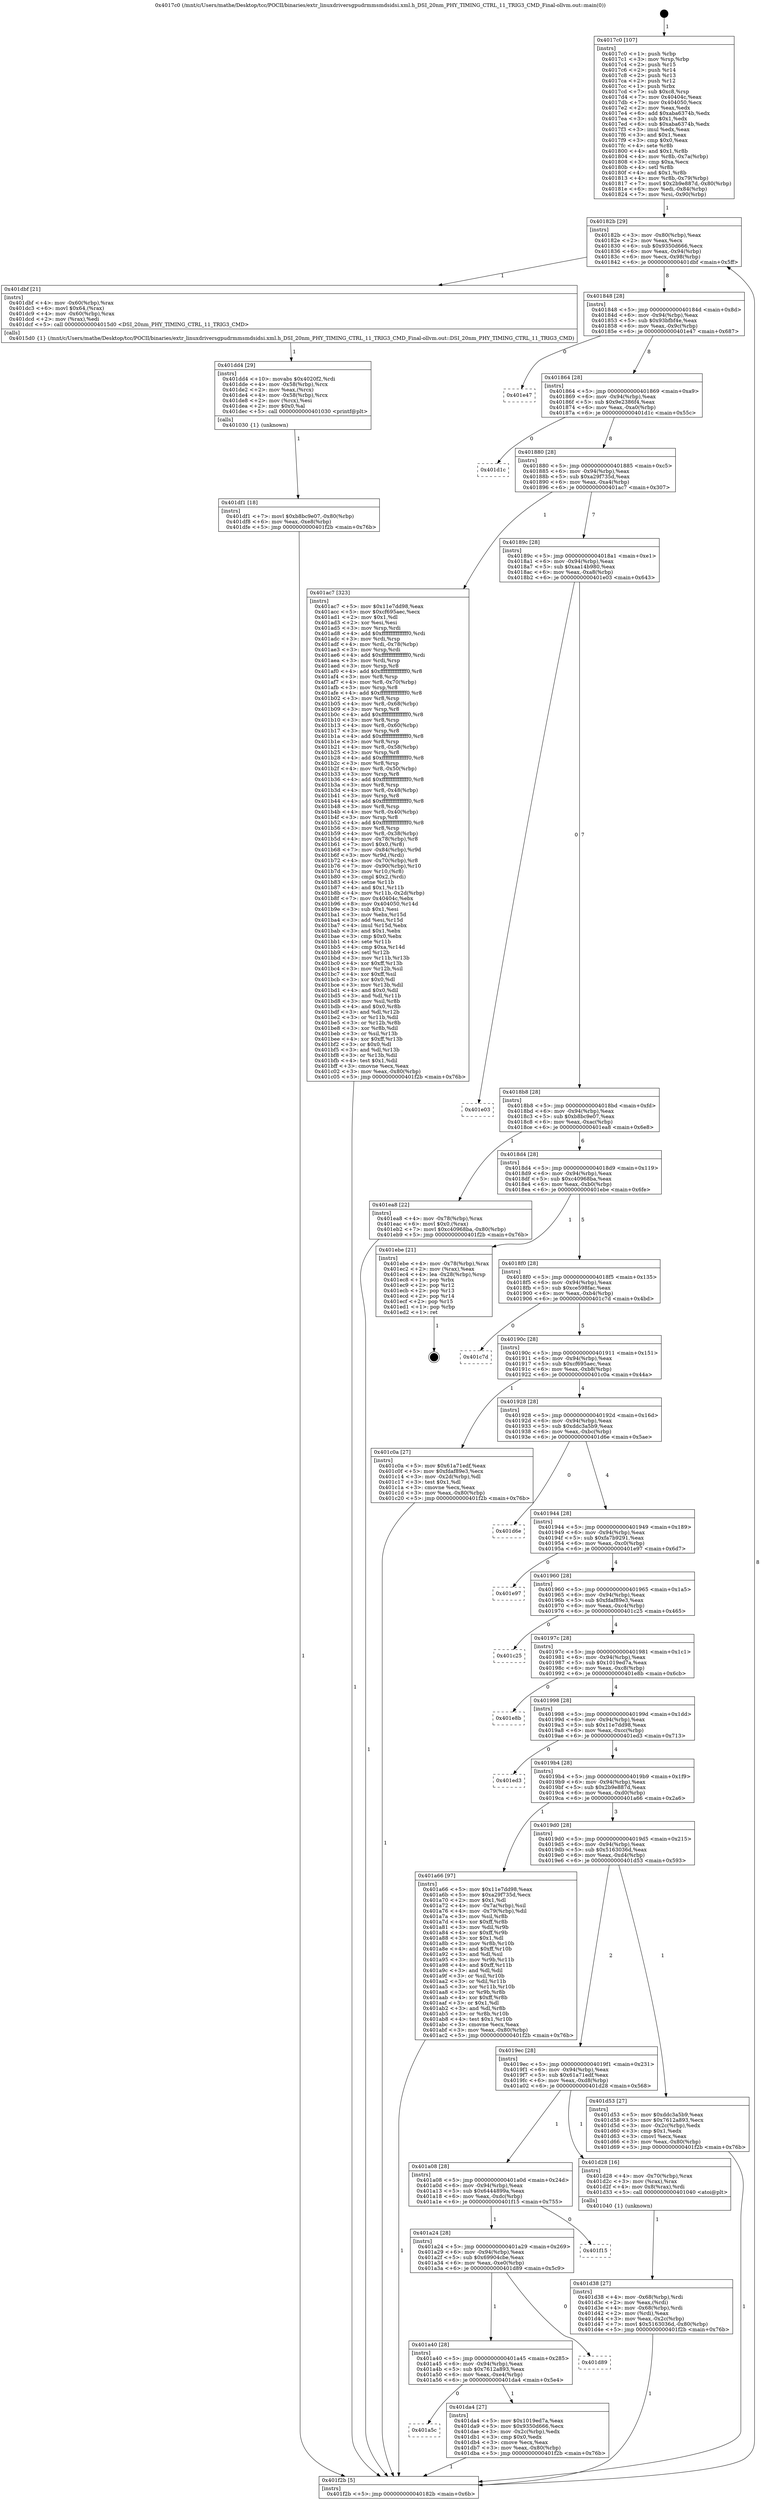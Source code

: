 digraph "0x4017c0" {
  label = "0x4017c0 (/mnt/c/Users/mathe/Desktop/tcc/POCII/binaries/extr_linuxdriversgpudrmmsmdsidsi.xml.h_DSI_20nm_PHY_TIMING_CTRL_11_TRIG3_CMD_Final-ollvm.out::main(0))"
  labelloc = "t"
  node[shape=record]

  Entry [label="",width=0.3,height=0.3,shape=circle,fillcolor=black,style=filled]
  "0x40182b" [label="{
     0x40182b [29]\l
     | [instrs]\l
     &nbsp;&nbsp;0x40182b \<+3\>: mov -0x80(%rbp),%eax\l
     &nbsp;&nbsp;0x40182e \<+2\>: mov %eax,%ecx\l
     &nbsp;&nbsp;0x401830 \<+6\>: sub $0x9350d666,%ecx\l
     &nbsp;&nbsp;0x401836 \<+6\>: mov %eax,-0x94(%rbp)\l
     &nbsp;&nbsp;0x40183c \<+6\>: mov %ecx,-0x98(%rbp)\l
     &nbsp;&nbsp;0x401842 \<+6\>: je 0000000000401dbf \<main+0x5ff\>\l
  }"]
  "0x401dbf" [label="{
     0x401dbf [21]\l
     | [instrs]\l
     &nbsp;&nbsp;0x401dbf \<+4\>: mov -0x60(%rbp),%rax\l
     &nbsp;&nbsp;0x401dc3 \<+6\>: movl $0x64,(%rax)\l
     &nbsp;&nbsp;0x401dc9 \<+4\>: mov -0x60(%rbp),%rax\l
     &nbsp;&nbsp;0x401dcd \<+2\>: mov (%rax),%edi\l
     &nbsp;&nbsp;0x401dcf \<+5\>: call 00000000004015d0 \<DSI_20nm_PHY_TIMING_CTRL_11_TRIG3_CMD\>\l
     | [calls]\l
     &nbsp;&nbsp;0x4015d0 \{1\} (/mnt/c/Users/mathe/Desktop/tcc/POCII/binaries/extr_linuxdriversgpudrmmsmdsidsi.xml.h_DSI_20nm_PHY_TIMING_CTRL_11_TRIG3_CMD_Final-ollvm.out::DSI_20nm_PHY_TIMING_CTRL_11_TRIG3_CMD)\l
  }"]
  "0x401848" [label="{
     0x401848 [28]\l
     | [instrs]\l
     &nbsp;&nbsp;0x401848 \<+5\>: jmp 000000000040184d \<main+0x8d\>\l
     &nbsp;&nbsp;0x40184d \<+6\>: mov -0x94(%rbp),%eax\l
     &nbsp;&nbsp;0x401853 \<+5\>: sub $0x93bfbf4e,%eax\l
     &nbsp;&nbsp;0x401858 \<+6\>: mov %eax,-0x9c(%rbp)\l
     &nbsp;&nbsp;0x40185e \<+6\>: je 0000000000401e47 \<main+0x687\>\l
  }"]
  Exit [label="",width=0.3,height=0.3,shape=circle,fillcolor=black,style=filled,peripheries=2]
  "0x401e47" [label="{
     0x401e47\l
  }", style=dashed]
  "0x401864" [label="{
     0x401864 [28]\l
     | [instrs]\l
     &nbsp;&nbsp;0x401864 \<+5\>: jmp 0000000000401869 \<main+0xa9\>\l
     &nbsp;&nbsp;0x401869 \<+6\>: mov -0x94(%rbp),%eax\l
     &nbsp;&nbsp;0x40186f \<+5\>: sub $0x9e2386f4,%eax\l
     &nbsp;&nbsp;0x401874 \<+6\>: mov %eax,-0xa0(%rbp)\l
     &nbsp;&nbsp;0x40187a \<+6\>: je 0000000000401d1c \<main+0x55c\>\l
  }"]
  "0x401df1" [label="{
     0x401df1 [18]\l
     | [instrs]\l
     &nbsp;&nbsp;0x401df1 \<+7\>: movl $0xb8bc9e07,-0x80(%rbp)\l
     &nbsp;&nbsp;0x401df8 \<+6\>: mov %eax,-0xe8(%rbp)\l
     &nbsp;&nbsp;0x401dfe \<+5\>: jmp 0000000000401f2b \<main+0x76b\>\l
  }"]
  "0x401d1c" [label="{
     0x401d1c\l
  }", style=dashed]
  "0x401880" [label="{
     0x401880 [28]\l
     | [instrs]\l
     &nbsp;&nbsp;0x401880 \<+5\>: jmp 0000000000401885 \<main+0xc5\>\l
     &nbsp;&nbsp;0x401885 \<+6\>: mov -0x94(%rbp),%eax\l
     &nbsp;&nbsp;0x40188b \<+5\>: sub $0xa29f735d,%eax\l
     &nbsp;&nbsp;0x401890 \<+6\>: mov %eax,-0xa4(%rbp)\l
     &nbsp;&nbsp;0x401896 \<+6\>: je 0000000000401ac7 \<main+0x307\>\l
  }"]
  "0x401dd4" [label="{
     0x401dd4 [29]\l
     | [instrs]\l
     &nbsp;&nbsp;0x401dd4 \<+10\>: movabs $0x4020f2,%rdi\l
     &nbsp;&nbsp;0x401dde \<+4\>: mov -0x58(%rbp),%rcx\l
     &nbsp;&nbsp;0x401de2 \<+2\>: mov %eax,(%rcx)\l
     &nbsp;&nbsp;0x401de4 \<+4\>: mov -0x58(%rbp),%rcx\l
     &nbsp;&nbsp;0x401de8 \<+2\>: mov (%rcx),%esi\l
     &nbsp;&nbsp;0x401dea \<+2\>: mov $0x0,%al\l
     &nbsp;&nbsp;0x401dec \<+5\>: call 0000000000401030 \<printf@plt\>\l
     | [calls]\l
     &nbsp;&nbsp;0x401030 \{1\} (unknown)\l
  }"]
  "0x401ac7" [label="{
     0x401ac7 [323]\l
     | [instrs]\l
     &nbsp;&nbsp;0x401ac7 \<+5\>: mov $0x11e7dd98,%eax\l
     &nbsp;&nbsp;0x401acc \<+5\>: mov $0xcf695aec,%ecx\l
     &nbsp;&nbsp;0x401ad1 \<+2\>: mov $0x1,%dl\l
     &nbsp;&nbsp;0x401ad3 \<+2\>: xor %esi,%esi\l
     &nbsp;&nbsp;0x401ad5 \<+3\>: mov %rsp,%rdi\l
     &nbsp;&nbsp;0x401ad8 \<+4\>: add $0xfffffffffffffff0,%rdi\l
     &nbsp;&nbsp;0x401adc \<+3\>: mov %rdi,%rsp\l
     &nbsp;&nbsp;0x401adf \<+4\>: mov %rdi,-0x78(%rbp)\l
     &nbsp;&nbsp;0x401ae3 \<+3\>: mov %rsp,%rdi\l
     &nbsp;&nbsp;0x401ae6 \<+4\>: add $0xfffffffffffffff0,%rdi\l
     &nbsp;&nbsp;0x401aea \<+3\>: mov %rdi,%rsp\l
     &nbsp;&nbsp;0x401aed \<+3\>: mov %rsp,%r8\l
     &nbsp;&nbsp;0x401af0 \<+4\>: add $0xfffffffffffffff0,%r8\l
     &nbsp;&nbsp;0x401af4 \<+3\>: mov %r8,%rsp\l
     &nbsp;&nbsp;0x401af7 \<+4\>: mov %r8,-0x70(%rbp)\l
     &nbsp;&nbsp;0x401afb \<+3\>: mov %rsp,%r8\l
     &nbsp;&nbsp;0x401afe \<+4\>: add $0xfffffffffffffff0,%r8\l
     &nbsp;&nbsp;0x401b02 \<+3\>: mov %r8,%rsp\l
     &nbsp;&nbsp;0x401b05 \<+4\>: mov %r8,-0x68(%rbp)\l
     &nbsp;&nbsp;0x401b09 \<+3\>: mov %rsp,%r8\l
     &nbsp;&nbsp;0x401b0c \<+4\>: add $0xfffffffffffffff0,%r8\l
     &nbsp;&nbsp;0x401b10 \<+3\>: mov %r8,%rsp\l
     &nbsp;&nbsp;0x401b13 \<+4\>: mov %r8,-0x60(%rbp)\l
     &nbsp;&nbsp;0x401b17 \<+3\>: mov %rsp,%r8\l
     &nbsp;&nbsp;0x401b1a \<+4\>: add $0xfffffffffffffff0,%r8\l
     &nbsp;&nbsp;0x401b1e \<+3\>: mov %r8,%rsp\l
     &nbsp;&nbsp;0x401b21 \<+4\>: mov %r8,-0x58(%rbp)\l
     &nbsp;&nbsp;0x401b25 \<+3\>: mov %rsp,%r8\l
     &nbsp;&nbsp;0x401b28 \<+4\>: add $0xfffffffffffffff0,%r8\l
     &nbsp;&nbsp;0x401b2c \<+3\>: mov %r8,%rsp\l
     &nbsp;&nbsp;0x401b2f \<+4\>: mov %r8,-0x50(%rbp)\l
     &nbsp;&nbsp;0x401b33 \<+3\>: mov %rsp,%r8\l
     &nbsp;&nbsp;0x401b36 \<+4\>: add $0xfffffffffffffff0,%r8\l
     &nbsp;&nbsp;0x401b3a \<+3\>: mov %r8,%rsp\l
     &nbsp;&nbsp;0x401b3d \<+4\>: mov %r8,-0x48(%rbp)\l
     &nbsp;&nbsp;0x401b41 \<+3\>: mov %rsp,%r8\l
     &nbsp;&nbsp;0x401b44 \<+4\>: add $0xfffffffffffffff0,%r8\l
     &nbsp;&nbsp;0x401b48 \<+3\>: mov %r8,%rsp\l
     &nbsp;&nbsp;0x401b4b \<+4\>: mov %r8,-0x40(%rbp)\l
     &nbsp;&nbsp;0x401b4f \<+3\>: mov %rsp,%r8\l
     &nbsp;&nbsp;0x401b52 \<+4\>: add $0xfffffffffffffff0,%r8\l
     &nbsp;&nbsp;0x401b56 \<+3\>: mov %r8,%rsp\l
     &nbsp;&nbsp;0x401b59 \<+4\>: mov %r8,-0x38(%rbp)\l
     &nbsp;&nbsp;0x401b5d \<+4\>: mov -0x78(%rbp),%r8\l
     &nbsp;&nbsp;0x401b61 \<+7\>: movl $0x0,(%r8)\l
     &nbsp;&nbsp;0x401b68 \<+7\>: mov -0x84(%rbp),%r9d\l
     &nbsp;&nbsp;0x401b6f \<+3\>: mov %r9d,(%rdi)\l
     &nbsp;&nbsp;0x401b72 \<+4\>: mov -0x70(%rbp),%r8\l
     &nbsp;&nbsp;0x401b76 \<+7\>: mov -0x90(%rbp),%r10\l
     &nbsp;&nbsp;0x401b7d \<+3\>: mov %r10,(%r8)\l
     &nbsp;&nbsp;0x401b80 \<+3\>: cmpl $0x2,(%rdi)\l
     &nbsp;&nbsp;0x401b83 \<+4\>: setne %r11b\l
     &nbsp;&nbsp;0x401b87 \<+4\>: and $0x1,%r11b\l
     &nbsp;&nbsp;0x401b8b \<+4\>: mov %r11b,-0x2d(%rbp)\l
     &nbsp;&nbsp;0x401b8f \<+7\>: mov 0x40404c,%ebx\l
     &nbsp;&nbsp;0x401b96 \<+8\>: mov 0x404050,%r14d\l
     &nbsp;&nbsp;0x401b9e \<+3\>: sub $0x1,%esi\l
     &nbsp;&nbsp;0x401ba1 \<+3\>: mov %ebx,%r15d\l
     &nbsp;&nbsp;0x401ba4 \<+3\>: add %esi,%r15d\l
     &nbsp;&nbsp;0x401ba7 \<+4\>: imul %r15d,%ebx\l
     &nbsp;&nbsp;0x401bab \<+3\>: and $0x1,%ebx\l
     &nbsp;&nbsp;0x401bae \<+3\>: cmp $0x0,%ebx\l
     &nbsp;&nbsp;0x401bb1 \<+4\>: sete %r11b\l
     &nbsp;&nbsp;0x401bb5 \<+4\>: cmp $0xa,%r14d\l
     &nbsp;&nbsp;0x401bb9 \<+4\>: setl %r12b\l
     &nbsp;&nbsp;0x401bbd \<+3\>: mov %r11b,%r13b\l
     &nbsp;&nbsp;0x401bc0 \<+4\>: xor $0xff,%r13b\l
     &nbsp;&nbsp;0x401bc4 \<+3\>: mov %r12b,%sil\l
     &nbsp;&nbsp;0x401bc7 \<+4\>: xor $0xff,%sil\l
     &nbsp;&nbsp;0x401bcb \<+3\>: xor $0x0,%dl\l
     &nbsp;&nbsp;0x401bce \<+3\>: mov %r13b,%dil\l
     &nbsp;&nbsp;0x401bd1 \<+4\>: and $0x0,%dil\l
     &nbsp;&nbsp;0x401bd5 \<+3\>: and %dl,%r11b\l
     &nbsp;&nbsp;0x401bd8 \<+3\>: mov %sil,%r8b\l
     &nbsp;&nbsp;0x401bdb \<+4\>: and $0x0,%r8b\l
     &nbsp;&nbsp;0x401bdf \<+3\>: and %dl,%r12b\l
     &nbsp;&nbsp;0x401be2 \<+3\>: or %r11b,%dil\l
     &nbsp;&nbsp;0x401be5 \<+3\>: or %r12b,%r8b\l
     &nbsp;&nbsp;0x401be8 \<+3\>: xor %r8b,%dil\l
     &nbsp;&nbsp;0x401beb \<+3\>: or %sil,%r13b\l
     &nbsp;&nbsp;0x401bee \<+4\>: xor $0xff,%r13b\l
     &nbsp;&nbsp;0x401bf2 \<+3\>: or $0x0,%dl\l
     &nbsp;&nbsp;0x401bf5 \<+3\>: and %dl,%r13b\l
     &nbsp;&nbsp;0x401bf8 \<+3\>: or %r13b,%dil\l
     &nbsp;&nbsp;0x401bfb \<+4\>: test $0x1,%dil\l
     &nbsp;&nbsp;0x401bff \<+3\>: cmovne %ecx,%eax\l
     &nbsp;&nbsp;0x401c02 \<+3\>: mov %eax,-0x80(%rbp)\l
     &nbsp;&nbsp;0x401c05 \<+5\>: jmp 0000000000401f2b \<main+0x76b\>\l
  }"]
  "0x40189c" [label="{
     0x40189c [28]\l
     | [instrs]\l
     &nbsp;&nbsp;0x40189c \<+5\>: jmp 00000000004018a1 \<main+0xe1\>\l
     &nbsp;&nbsp;0x4018a1 \<+6\>: mov -0x94(%rbp),%eax\l
     &nbsp;&nbsp;0x4018a7 \<+5\>: sub $0xaa14b980,%eax\l
     &nbsp;&nbsp;0x4018ac \<+6\>: mov %eax,-0xa8(%rbp)\l
     &nbsp;&nbsp;0x4018b2 \<+6\>: je 0000000000401e03 \<main+0x643\>\l
  }"]
  "0x401a5c" [label="{
     0x401a5c\l
  }", style=dashed]
  "0x401e03" [label="{
     0x401e03\l
  }", style=dashed]
  "0x4018b8" [label="{
     0x4018b8 [28]\l
     | [instrs]\l
     &nbsp;&nbsp;0x4018b8 \<+5\>: jmp 00000000004018bd \<main+0xfd\>\l
     &nbsp;&nbsp;0x4018bd \<+6\>: mov -0x94(%rbp),%eax\l
     &nbsp;&nbsp;0x4018c3 \<+5\>: sub $0xb8bc9e07,%eax\l
     &nbsp;&nbsp;0x4018c8 \<+6\>: mov %eax,-0xac(%rbp)\l
     &nbsp;&nbsp;0x4018ce \<+6\>: je 0000000000401ea8 \<main+0x6e8\>\l
  }"]
  "0x401da4" [label="{
     0x401da4 [27]\l
     | [instrs]\l
     &nbsp;&nbsp;0x401da4 \<+5\>: mov $0x1019ed7a,%eax\l
     &nbsp;&nbsp;0x401da9 \<+5\>: mov $0x9350d666,%ecx\l
     &nbsp;&nbsp;0x401dae \<+3\>: mov -0x2c(%rbp),%edx\l
     &nbsp;&nbsp;0x401db1 \<+3\>: cmp $0x0,%edx\l
     &nbsp;&nbsp;0x401db4 \<+3\>: cmove %ecx,%eax\l
     &nbsp;&nbsp;0x401db7 \<+3\>: mov %eax,-0x80(%rbp)\l
     &nbsp;&nbsp;0x401dba \<+5\>: jmp 0000000000401f2b \<main+0x76b\>\l
  }"]
  "0x401ea8" [label="{
     0x401ea8 [22]\l
     | [instrs]\l
     &nbsp;&nbsp;0x401ea8 \<+4\>: mov -0x78(%rbp),%rax\l
     &nbsp;&nbsp;0x401eac \<+6\>: movl $0x0,(%rax)\l
     &nbsp;&nbsp;0x401eb2 \<+7\>: movl $0xc40968ba,-0x80(%rbp)\l
     &nbsp;&nbsp;0x401eb9 \<+5\>: jmp 0000000000401f2b \<main+0x76b\>\l
  }"]
  "0x4018d4" [label="{
     0x4018d4 [28]\l
     | [instrs]\l
     &nbsp;&nbsp;0x4018d4 \<+5\>: jmp 00000000004018d9 \<main+0x119\>\l
     &nbsp;&nbsp;0x4018d9 \<+6\>: mov -0x94(%rbp),%eax\l
     &nbsp;&nbsp;0x4018df \<+5\>: sub $0xc40968ba,%eax\l
     &nbsp;&nbsp;0x4018e4 \<+6\>: mov %eax,-0xb0(%rbp)\l
     &nbsp;&nbsp;0x4018ea \<+6\>: je 0000000000401ebe \<main+0x6fe\>\l
  }"]
  "0x401a40" [label="{
     0x401a40 [28]\l
     | [instrs]\l
     &nbsp;&nbsp;0x401a40 \<+5\>: jmp 0000000000401a45 \<main+0x285\>\l
     &nbsp;&nbsp;0x401a45 \<+6\>: mov -0x94(%rbp),%eax\l
     &nbsp;&nbsp;0x401a4b \<+5\>: sub $0x7612a893,%eax\l
     &nbsp;&nbsp;0x401a50 \<+6\>: mov %eax,-0xe4(%rbp)\l
     &nbsp;&nbsp;0x401a56 \<+6\>: je 0000000000401da4 \<main+0x5e4\>\l
  }"]
  "0x401ebe" [label="{
     0x401ebe [21]\l
     | [instrs]\l
     &nbsp;&nbsp;0x401ebe \<+4\>: mov -0x78(%rbp),%rax\l
     &nbsp;&nbsp;0x401ec2 \<+2\>: mov (%rax),%eax\l
     &nbsp;&nbsp;0x401ec4 \<+4\>: lea -0x28(%rbp),%rsp\l
     &nbsp;&nbsp;0x401ec8 \<+1\>: pop %rbx\l
     &nbsp;&nbsp;0x401ec9 \<+2\>: pop %r12\l
     &nbsp;&nbsp;0x401ecb \<+2\>: pop %r13\l
     &nbsp;&nbsp;0x401ecd \<+2\>: pop %r14\l
     &nbsp;&nbsp;0x401ecf \<+2\>: pop %r15\l
     &nbsp;&nbsp;0x401ed1 \<+1\>: pop %rbp\l
     &nbsp;&nbsp;0x401ed2 \<+1\>: ret\l
  }"]
  "0x4018f0" [label="{
     0x4018f0 [28]\l
     | [instrs]\l
     &nbsp;&nbsp;0x4018f0 \<+5\>: jmp 00000000004018f5 \<main+0x135\>\l
     &nbsp;&nbsp;0x4018f5 \<+6\>: mov -0x94(%rbp),%eax\l
     &nbsp;&nbsp;0x4018fb \<+5\>: sub $0xce598fac,%eax\l
     &nbsp;&nbsp;0x401900 \<+6\>: mov %eax,-0xb4(%rbp)\l
     &nbsp;&nbsp;0x401906 \<+6\>: je 0000000000401c7d \<main+0x4bd\>\l
  }"]
  "0x401d89" [label="{
     0x401d89\l
  }", style=dashed]
  "0x401c7d" [label="{
     0x401c7d\l
  }", style=dashed]
  "0x40190c" [label="{
     0x40190c [28]\l
     | [instrs]\l
     &nbsp;&nbsp;0x40190c \<+5\>: jmp 0000000000401911 \<main+0x151\>\l
     &nbsp;&nbsp;0x401911 \<+6\>: mov -0x94(%rbp),%eax\l
     &nbsp;&nbsp;0x401917 \<+5\>: sub $0xcf695aec,%eax\l
     &nbsp;&nbsp;0x40191c \<+6\>: mov %eax,-0xb8(%rbp)\l
     &nbsp;&nbsp;0x401922 \<+6\>: je 0000000000401c0a \<main+0x44a\>\l
  }"]
  "0x401a24" [label="{
     0x401a24 [28]\l
     | [instrs]\l
     &nbsp;&nbsp;0x401a24 \<+5\>: jmp 0000000000401a29 \<main+0x269\>\l
     &nbsp;&nbsp;0x401a29 \<+6\>: mov -0x94(%rbp),%eax\l
     &nbsp;&nbsp;0x401a2f \<+5\>: sub $0x69904cbe,%eax\l
     &nbsp;&nbsp;0x401a34 \<+6\>: mov %eax,-0xe0(%rbp)\l
     &nbsp;&nbsp;0x401a3a \<+6\>: je 0000000000401d89 \<main+0x5c9\>\l
  }"]
  "0x401c0a" [label="{
     0x401c0a [27]\l
     | [instrs]\l
     &nbsp;&nbsp;0x401c0a \<+5\>: mov $0x61a71edf,%eax\l
     &nbsp;&nbsp;0x401c0f \<+5\>: mov $0xfdaf89e3,%ecx\l
     &nbsp;&nbsp;0x401c14 \<+3\>: mov -0x2d(%rbp),%dl\l
     &nbsp;&nbsp;0x401c17 \<+3\>: test $0x1,%dl\l
     &nbsp;&nbsp;0x401c1a \<+3\>: cmovne %ecx,%eax\l
     &nbsp;&nbsp;0x401c1d \<+3\>: mov %eax,-0x80(%rbp)\l
     &nbsp;&nbsp;0x401c20 \<+5\>: jmp 0000000000401f2b \<main+0x76b\>\l
  }"]
  "0x401928" [label="{
     0x401928 [28]\l
     | [instrs]\l
     &nbsp;&nbsp;0x401928 \<+5\>: jmp 000000000040192d \<main+0x16d\>\l
     &nbsp;&nbsp;0x40192d \<+6\>: mov -0x94(%rbp),%eax\l
     &nbsp;&nbsp;0x401933 \<+5\>: sub $0xddc3a5b9,%eax\l
     &nbsp;&nbsp;0x401938 \<+6\>: mov %eax,-0xbc(%rbp)\l
     &nbsp;&nbsp;0x40193e \<+6\>: je 0000000000401d6e \<main+0x5ae\>\l
  }"]
  "0x401f15" [label="{
     0x401f15\l
  }", style=dashed]
  "0x401d6e" [label="{
     0x401d6e\l
  }", style=dashed]
  "0x401944" [label="{
     0x401944 [28]\l
     | [instrs]\l
     &nbsp;&nbsp;0x401944 \<+5\>: jmp 0000000000401949 \<main+0x189\>\l
     &nbsp;&nbsp;0x401949 \<+6\>: mov -0x94(%rbp),%eax\l
     &nbsp;&nbsp;0x40194f \<+5\>: sub $0xfa7b9291,%eax\l
     &nbsp;&nbsp;0x401954 \<+6\>: mov %eax,-0xc0(%rbp)\l
     &nbsp;&nbsp;0x40195a \<+6\>: je 0000000000401e97 \<main+0x6d7\>\l
  }"]
  "0x401d38" [label="{
     0x401d38 [27]\l
     | [instrs]\l
     &nbsp;&nbsp;0x401d38 \<+4\>: mov -0x68(%rbp),%rdi\l
     &nbsp;&nbsp;0x401d3c \<+2\>: mov %eax,(%rdi)\l
     &nbsp;&nbsp;0x401d3e \<+4\>: mov -0x68(%rbp),%rdi\l
     &nbsp;&nbsp;0x401d42 \<+2\>: mov (%rdi),%eax\l
     &nbsp;&nbsp;0x401d44 \<+3\>: mov %eax,-0x2c(%rbp)\l
     &nbsp;&nbsp;0x401d47 \<+7\>: movl $0x5163036d,-0x80(%rbp)\l
     &nbsp;&nbsp;0x401d4e \<+5\>: jmp 0000000000401f2b \<main+0x76b\>\l
  }"]
  "0x401e97" [label="{
     0x401e97\l
  }", style=dashed]
  "0x401960" [label="{
     0x401960 [28]\l
     | [instrs]\l
     &nbsp;&nbsp;0x401960 \<+5\>: jmp 0000000000401965 \<main+0x1a5\>\l
     &nbsp;&nbsp;0x401965 \<+6\>: mov -0x94(%rbp),%eax\l
     &nbsp;&nbsp;0x40196b \<+5\>: sub $0xfdaf89e3,%eax\l
     &nbsp;&nbsp;0x401970 \<+6\>: mov %eax,-0xc4(%rbp)\l
     &nbsp;&nbsp;0x401976 \<+6\>: je 0000000000401c25 \<main+0x465\>\l
  }"]
  "0x401a08" [label="{
     0x401a08 [28]\l
     | [instrs]\l
     &nbsp;&nbsp;0x401a08 \<+5\>: jmp 0000000000401a0d \<main+0x24d\>\l
     &nbsp;&nbsp;0x401a0d \<+6\>: mov -0x94(%rbp),%eax\l
     &nbsp;&nbsp;0x401a13 \<+5\>: sub $0x6444899a,%eax\l
     &nbsp;&nbsp;0x401a18 \<+6\>: mov %eax,-0xdc(%rbp)\l
     &nbsp;&nbsp;0x401a1e \<+6\>: je 0000000000401f15 \<main+0x755\>\l
  }"]
  "0x401c25" [label="{
     0x401c25\l
  }", style=dashed]
  "0x40197c" [label="{
     0x40197c [28]\l
     | [instrs]\l
     &nbsp;&nbsp;0x40197c \<+5\>: jmp 0000000000401981 \<main+0x1c1\>\l
     &nbsp;&nbsp;0x401981 \<+6\>: mov -0x94(%rbp),%eax\l
     &nbsp;&nbsp;0x401987 \<+5\>: sub $0x1019ed7a,%eax\l
     &nbsp;&nbsp;0x40198c \<+6\>: mov %eax,-0xc8(%rbp)\l
     &nbsp;&nbsp;0x401992 \<+6\>: je 0000000000401e8b \<main+0x6cb\>\l
  }"]
  "0x401d28" [label="{
     0x401d28 [16]\l
     | [instrs]\l
     &nbsp;&nbsp;0x401d28 \<+4\>: mov -0x70(%rbp),%rax\l
     &nbsp;&nbsp;0x401d2c \<+3\>: mov (%rax),%rax\l
     &nbsp;&nbsp;0x401d2f \<+4\>: mov 0x8(%rax),%rdi\l
     &nbsp;&nbsp;0x401d33 \<+5\>: call 0000000000401040 \<atoi@plt\>\l
     | [calls]\l
     &nbsp;&nbsp;0x401040 \{1\} (unknown)\l
  }"]
  "0x401e8b" [label="{
     0x401e8b\l
  }", style=dashed]
  "0x401998" [label="{
     0x401998 [28]\l
     | [instrs]\l
     &nbsp;&nbsp;0x401998 \<+5\>: jmp 000000000040199d \<main+0x1dd\>\l
     &nbsp;&nbsp;0x40199d \<+6\>: mov -0x94(%rbp),%eax\l
     &nbsp;&nbsp;0x4019a3 \<+5\>: sub $0x11e7dd98,%eax\l
     &nbsp;&nbsp;0x4019a8 \<+6\>: mov %eax,-0xcc(%rbp)\l
     &nbsp;&nbsp;0x4019ae \<+6\>: je 0000000000401ed3 \<main+0x713\>\l
  }"]
  "0x4019ec" [label="{
     0x4019ec [28]\l
     | [instrs]\l
     &nbsp;&nbsp;0x4019ec \<+5\>: jmp 00000000004019f1 \<main+0x231\>\l
     &nbsp;&nbsp;0x4019f1 \<+6\>: mov -0x94(%rbp),%eax\l
     &nbsp;&nbsp;0x4019f7 \<+5\>: sub $0x61a71edf,%eax\l
     &nbsp;&nbsp;0x4019fc \<+6\>: mov %eax,-0xd8(%rbp)\l
     &nbsp;&nbsp;0x401a02 \<+6\>: je 0000000000401d28 \<main+0x568\>\l
  }"]
  "0x401ed3" [label="{
     0x401ed3\l
  }", style=dashed]
  "0x4019b4" [label="{
     0x4019b4 [28]\l
     | [instrs]\l
     &nbsp;&nbsp;0x4019b4 \<+5\>: jmp 00000000004019b9 \<main+0x1f9\>\l
     &nbsp;&nbsp;0x4019b9 \<+6\>: mov -0x94(%rbp),%eax\l
     &nbsp;&nbsp;0x4019bf \<+5\>: sub $0x2b9e887d,%eax\l
     &nbsp;&nbsp;0x4019c4 \<+6\>: mov %eax,-0xd0(%rbp)\l
     &nbsp;&nbsp;0x4019ca \<+6\>: je 0000000000401a66 \<main+0x2a6\>\l
  }"]
  "0x401d53" [label="{
     0x401d53 [27]\l
     | [instrs]\l
     &nbsp;&nbsp;0x401d53 \<+5\>: mov $0xddc3a5b9,%eax\l
     &nbsp;&nbsp;0x401d58 \<+5\>: mov $0x7612a893,%ecx\l
     &nbsp;&nbsp;0x401d5d \<+3\>: mov -0x2c(%rbp),%edx\l
     &nbsp;&nbsp;0x401d60 \<+3\>: cmp $0x1,%edx\l
     &nbsp;&nbsp;0x401d63 \<+3\>: cmovl %ecx,%eax\l
     &nbsp;&nbsp;0x401d66 \<+3\>: mov %eax,-0x80(%rbp)\l
     &nbsp;&nbsp;0x401d69 \<+5\>: jmp 0000000000401f2b \<main+0x76b\>\l
  }"]
  "0x401a66" [label="{
     0x401a66 [97]\l
     | [instrs]\l
     &nbsp;&nbsp;0x401a66 \<+5\>: mov $0x11e7dd98,%eax\l
     &nbsp;&nbsp;0x401a6b \<+5\>: mov $0xa29f735d,%ecx\l
     &nbsp;&nbsp;0x401a70 \<+2\>: mov $0x1,%dl\l
     &nbsp;&nbsp;0x401a72 \<+4\>: mov -0x7a(%rbp),%sil\l
     &nbsp;&nbsp;0x401a76 \<+4\>: mov -0x79(%rbp),%dil\l
     &nbsp;&nbsp;0x401a7a \<+3\>: mov %sil,%r8b\l
     &nbsp;&nbsp;0x401a7d \<+4\>: xor $0xff,%r8b\l
     &nbsp;&nbsp;0x401a81 \<+3\>: mov %dil,%r9b\l
     &nbsp;&nbsp;0x401a84 \<+4\>: xor $0xff,%r9b\l
     &nbsp;&nbsp;0x401a88 \<+3\>: xor $0x1,%dl\l
     &nbsp;&nbsp;0x401a8b \<+3\>: mov %r8b,%r10b\l
     &nbsp;&nbsp;0x401a8e \<+4\>: and $0xff,%r10b\l
     &nbsp;&nbsp;0x401a92 \<+3\>: and %dl,%sil\l
     &nbsp;&nbsp;0x401a95 \<+3\>: mov %r9b,%r11b\l
     &nbsp;&nbsp;0x401a98 \<+4\>: and $0xff,%r11b\l
     &nbsp;&nbsp;0x401a9c \<+3\>: and %dl,%dil\l
     &nbsp;&nbsp;0x401a9f \<+3\>: or %sil,%r10b\l
     &nbsp;&nbsp;0x401aa2 \<+3\>: or %dil,%r11b\l
     &nbsp;&nbsp;0x401aa5 \<+3\>: xor %r11b,%r10b\l
     &nbsp;&nbsp;0x401aa8 \<+3\>: or %r9b,%r8b\l
     &nbsp;&nbsp;0x401aab \<+4\>: xor $0xff,%r8b\l
     &nbsp;&nbsp;0x401aaf \<+3\>: or $0x1,%dl\l
     &nbsp;&nbsp;0x401ab2 \<+3\>: and %dl,%r8b\l
     &nbsp;&nbsp;0x401ab5 \<+3\>: or %r8b,%r10b\l
     &nbsp;&nbsp;0x401ab8 \<+4\>: test $0x1,%r10b\l
     &nbsp;&nbsp;0x401abc \<+3\>: cmovne %ecx,%eax\l
     &nbsp;&nbsp;0x401abf \<+3\>: mov %eax,-0x80(%rbp)\l
     &nbsp;&nbsp;0x401ac2 \<+5\>: jmp 0000000000401f2b \<main+0x76b\>\l
  }"]
  "0x4019d0" [label="{
     0x4019d0 [28]\l
     | [instrs]\l
     &nbsp;&nbsp;0x4019d0 \<+5\>: jmp 00000000004019d5 \<main+0x215\>\l
     &nbsp;&nbsp;0x4019d5 \<+6\>: mov -0x94(%rbp),%eax\l
     &nbsp;&nbsp;0x4019db \<+5\>: sub $0x5163036d,%eax\l
     &nbsp;&nbsp;0x4019e0 \<+6\>: mov %eax,-0xd4(%rbp)\l
     &nbsp;&nbsp;0x4019e6 \<+6\>: je 0000000000401d53 \<main+0x593\>\l
  }"]
  "0x401f2b" [label="{
     0x401f2b [5]\l
     | [instrs]\l
     &nbsp;&nbsp;0x401f2b \<+5\>: jmp 000000000040182b \<main+0x6b\>\l
  }"]
  "0x4017c0" [label="{
     0x4017c0 [107]\l
     | [instrs]\l
     &nbsp;&nbsp;0x4017c0 \<+1\>: push %rbp\l
     &nbsp;&nbsp;0x4017c1 \<+3\>: mov %rsp,%rbp\l
     &nbsp;&nbsp;0x4017c4 \<+2\>: push %r15\l
     &nbsp;&nbsp;0x4017c6 \<+2\>: push %r14\l
     &nbsp;&nbsp;0x4017c8 \<+2\>: push %r13\l
     &nbsp;&nbsp;0x4017ca \<+2\>: push %r12\l
     &nbsp;&nbsp;0x4017cc \<+1\>: push %rbx\l
     &nbsp;&nbsp;0x4017cd \<+7\>: sub $0xc8,%rsp\l
     &nbsp;&nbsp;0x4017d4 \<+7\>: mov 0x40404c,%eax\l
     &nbsp;&nbsp;0x4017db \<+7\>: mov 0x404050,%ecx\l
     &nbsp;&nbsp;0x4017e2 \<+2\>: mov %eax,%edx\l
     &nbsp;&nbsp;0x4017e4 \<+6\>: add $0xaba6374b,%edx\l
     &nbsp;&nbsp;0x4017ea \<+3\>: sub $0x1,%edx\l
     &nbsp;&nbsp;0x4017ed \<+6\>: sub $0xaba6374b,%edx\l
     &nbsp;&nbsp;0x4017f3 \<+3\>: imul %edx,%eax\l
     &nbsp;&nbsp;0x4017f6 \<+3\>: and $0x1,%eax\l
     &nbsp;&nbsp;0x4017f9 \<+3\>: cmp $0x0,%eax\l
     &nbsp;&nbsp;0x4017fc \<+4\>: sete %r8b\l
     &nbsp;&nbsp;0x401800 \<+4\>: and $0x1,%r8b\l
     &nbsp;&nbsp;0x401804 \<+4\>: mov %r8b,-0x7a(%rbp)\l
     &nbsp;&nbsp;0x401808 \<+3\>: cmp $0xa,%ecx\l
     &nbsp;&nbsp;0x40180b \<+4\>: setl %r8b\l
     &nbsp;&nbsp;0x40180f \<+4\>: and $0x1,%r8b\l
     &nbsp;&nbsp;0x401813 \<+4\>: mov %r8b,-0x79(%rbp)\l
     &nbsp;&nbsp;0x401817 \<+7\>: movl $0x2b9e887d,-0x80(%rbp)\l
     &nbsp;&nbsp;0x40181e \<+6\>: mov %edi,-0x84(%rbp)\l
     &nbsp;&nbsp;0x401824 \<+7\>: mov %rsi,-0x90(%rbp)\l
  }"]
  Entry -> "0x4017c0" [label=" 1"]
  "0x40182b" -> "0x401dbf" [label=" 1"]
  "0x40182b" -> "0x401848" [label=" 8"]
  "0x401ebe" -> Exit [label=" 1"]
  "0x401848" -> "0x401e47" [label=" 0"]
  "0x401848" -> "0x401864" [label=" 8"]
  "0x401ea8" -> "0x401f2b" [label=" 1"]
  "0x401864" -> "0x401d1c" [label=" 0"]
  "0x401864" -> "0x401880" [label=" 8"]
  "0x401df1" -> "0x401f2b" [label=" 1"]
  "0x401880" -> "0x401ac7" [label=" 1"]
  "0x401880" -> "0x40189c" [label=" 7"]
  "0x401dd4" -> "0x401df1" [label=" 1"]
  "0x40189c" -> "0x401e03" [label=" 0"]
  "0x40189c" -> "0x4018b8" [label=" 7"]
  "0x401dbf" -> "0x401dd4" [label=" 1"]
  "0x4018b8" -> "0x401ea8" [label=" 1"]
  "0x4018b8" -> "0x4018d4" [label=" 6"]
  "0x401da4" -> "0x401f2b" [label=" 1"]
  "0x4018d4" -> "0x401ebe" [label=" 1"]
  "0x4018d4" -> "0x4018f0" [label=" 5"]
  "0x401a40" -> "0x401da4" [label=" 1"]
  "0x4018f0" -> "0x401c7d" [label=" 0"]
  "0x4018f0" -> "0x40190c" [label=" 5"]
  "0x401a40" -> "0x401a5c" [label=" 0"]
  "0x40190c" -> "0x401c0a" [label=" 1"]
  "0x40190c" -> "0x401928" [label=" 4"]
  "0x401a24" -> "0x401d89" [label=" 0"]
  "0x401928" -> "0x401d6e" [label=" 0"]
  "0x401928" -> "0x401944" [label=" 4"]
  "0x401a24" -> "0x401a40" [label=" 1"]
  "0x401944" -> "0x401e97" [label=" 0"]
  "0x401944" -> "0x401960" [label=" 4"]
  "0x401a08" -> "0x401f15" [label=" 0"]
  "0x401960" -> "0x401c25" [label=" 0"]
  "0x401960" -> "0x40197c" [label=" 4"]
  "0x401a08" -> "0x401a24" [label=" 1"]
  "0x40197c" -> "0x401e8b" [label=" 0"]
  "0x40197c" -> "0x401998" [label=" 4"]
  "0x401d53" -> "0x401f2b" [label=" 1"]
  "0x401998" -> "0x401ed3" [label=" 0"]
  "0x401998" -> "0x4019b4" [label=" 4"]
  "0x401d28" -> "0x401d38" [label=" 1"]
  "0x4019b4" -> "0x401a66" [label=" 1"]
  "0x4019b4" -> "0x4019d0" [label=" 3"]
  "0x401a66" -> "0x401f2b" [label=" 1"]
  "0x4017c0" -> "0x40182b" [label=" 1"]
  "0x401f2b" -> "0x40182b" [label=" 8"]
  "0x4019ec" -> "0x401a08" [label=" 1"]
  "0x401ac7" -> "0x401f2b" [label=" 1"]
  "0x401c0a" -> "0x401f2b" [label=" 1"]
  "0x4019ec" -> "0x401d28" [label=" 1"]
  "0x4019d0" -> "0x401d53" [label=" 1"]
  "0x4019d0" -> "0x4019ec" [label=" 2"]
  "0x401d38" -> "0x401f2b" [label=" 1"]
}
